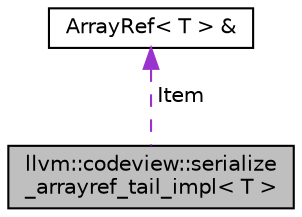 digraph "llvm::codeview::serialize_arrayref_tail_impl&lt; T &gt;"
{
 // LATEX_PDF_SIZE
  bgcolor="transparent";
  edge [fontname="Helvetica",fontsize="10",labelfontname="Helvetica",labelfontsize="10"];
  node [fontname="Helvetica",fontsize="10",shape="box"];
  Node1 [label="llvm::codeview::serialize\l_arrayref_tail_impl\< T \>",height=0.2,width=0.4,color="black", fillcolor="grey75", style="filled", fontcolor="black",tooltip=" "];
  Node2 -> Node1 [dir="back",color="darkorchid3",fontsize="10",style="dashed",label=" Item" ,fontname="Helvetica"];
  Node2 [label="ArrayRef\< T \> &",height=0.2,width=0.4,color="black",tooltip=" "];
}
